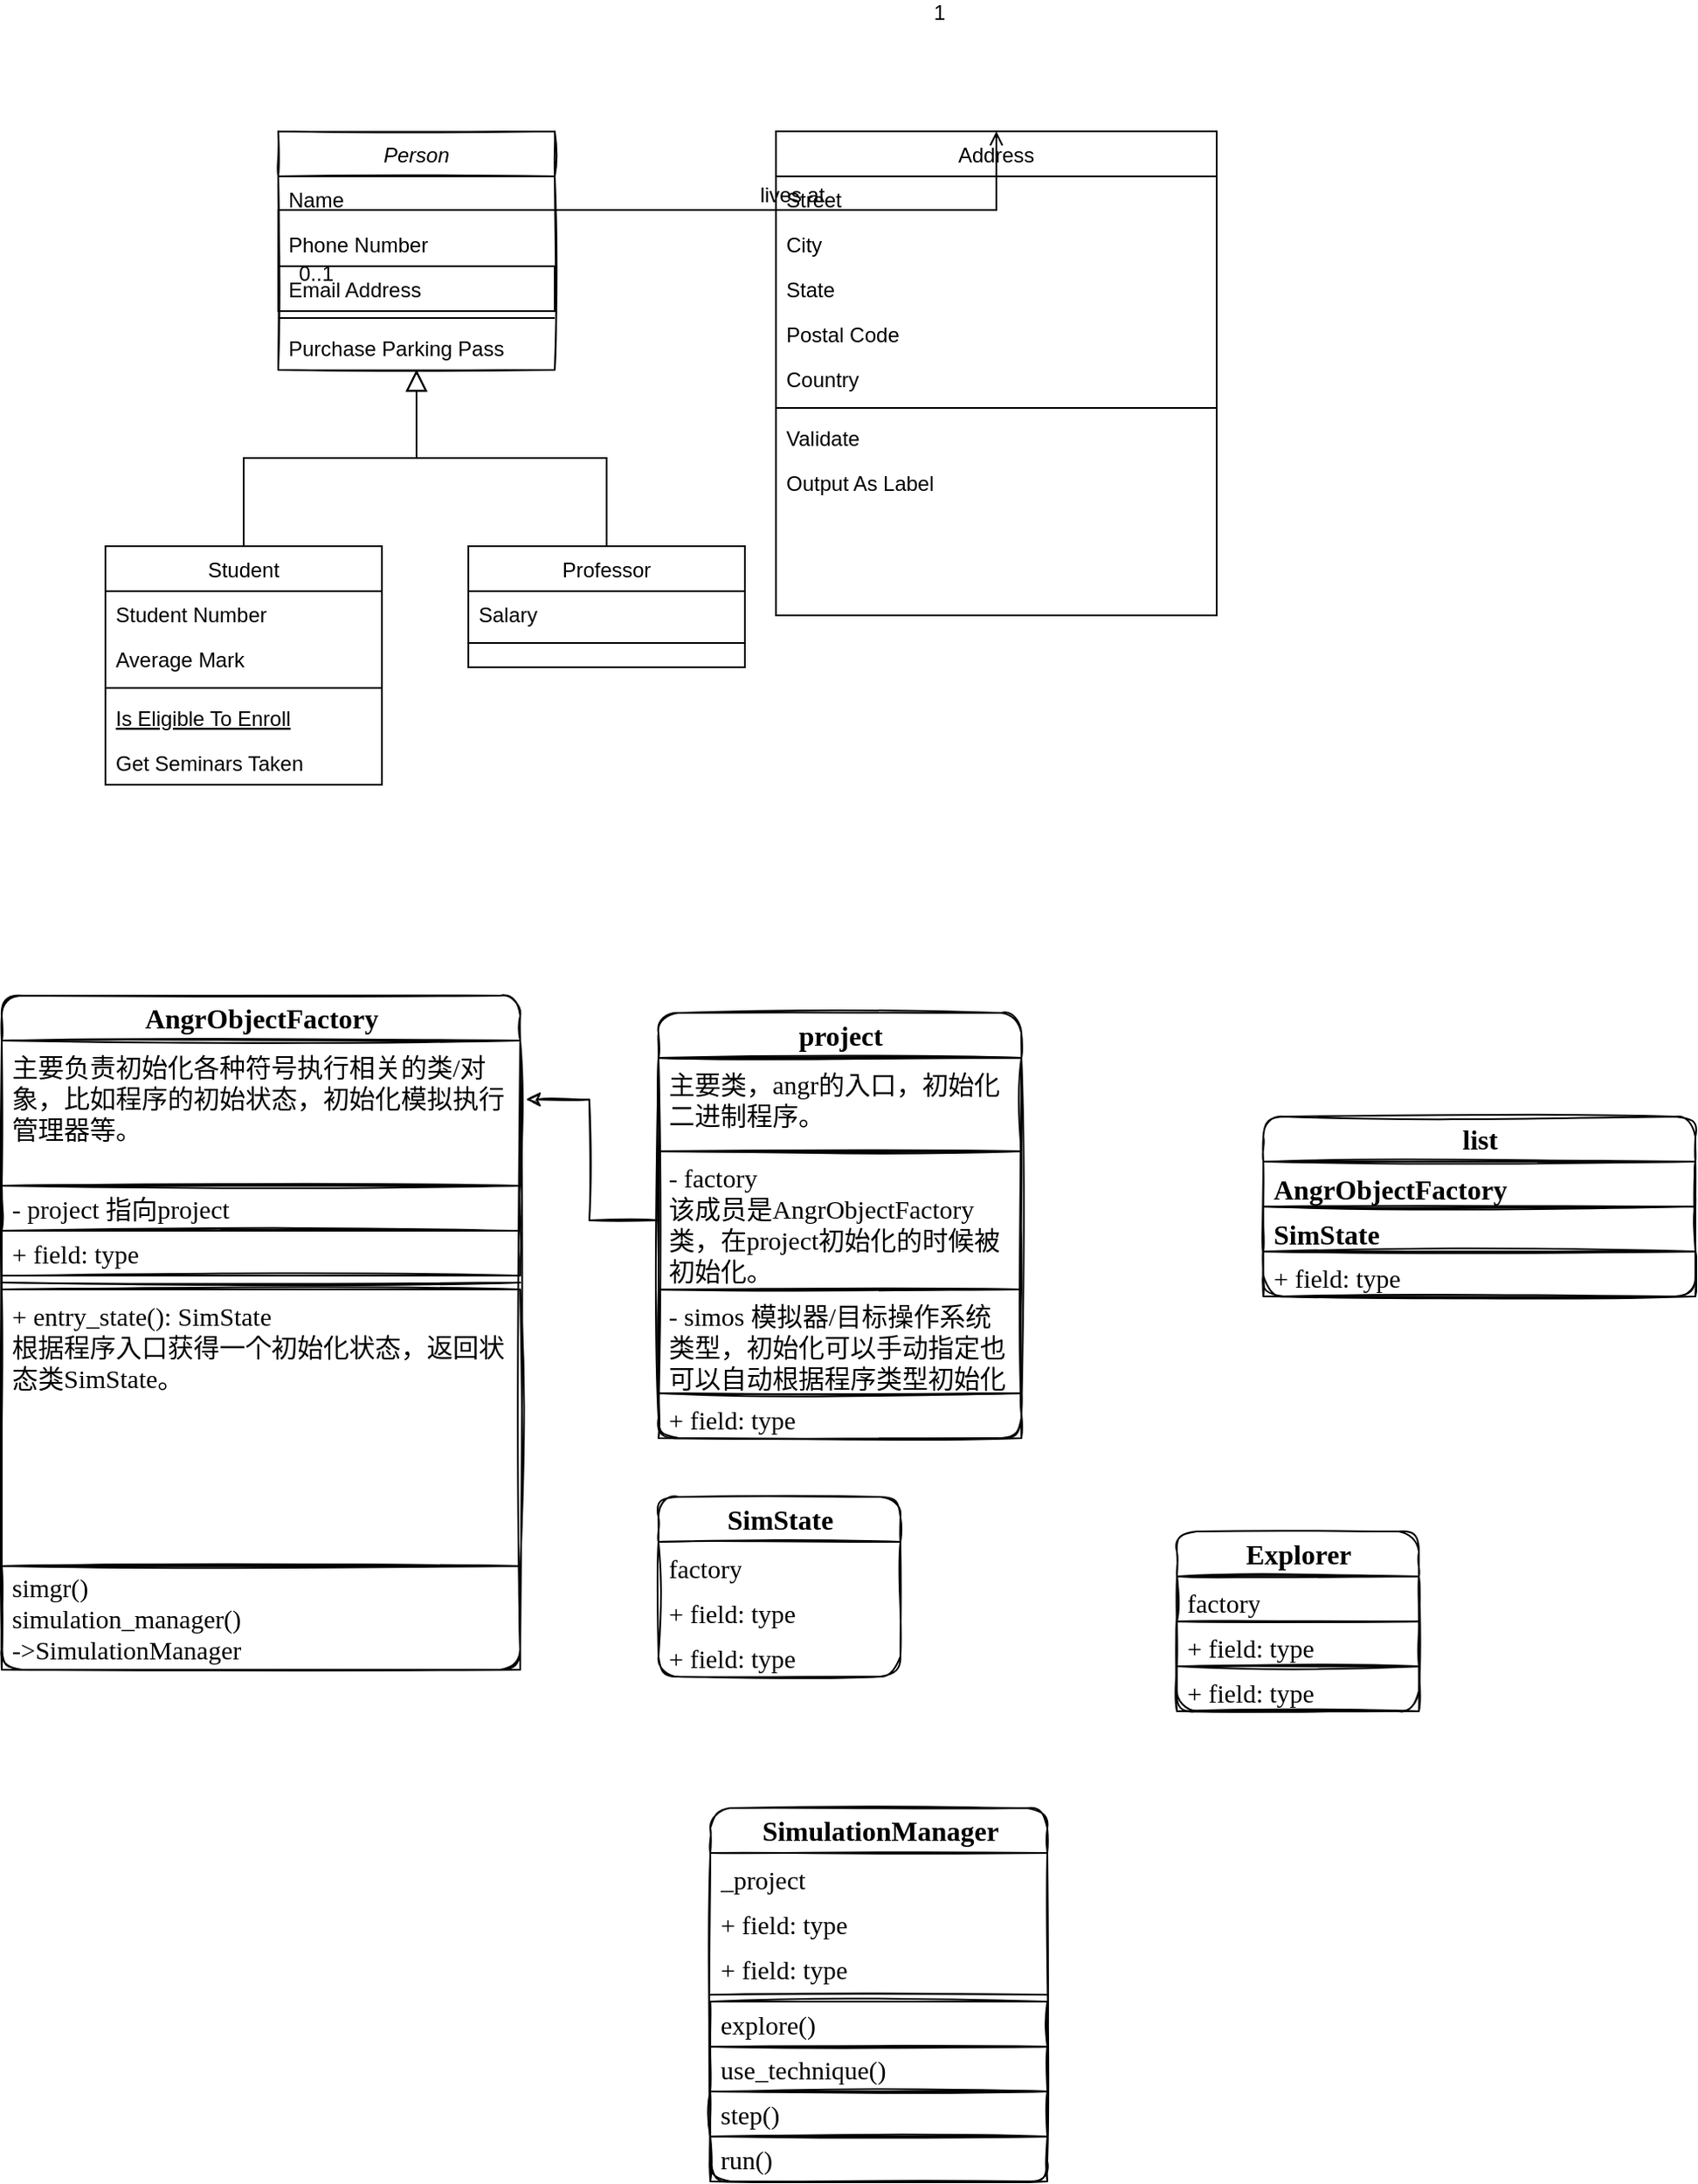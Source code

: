 <mxfile version="20.2.5" type="github">
  <diagram id="C5RBs43oDa-KdzZeNtuy" name="Page-1">
    <mxGraphModel dx="1422" dy="826" grid="1" gridSize="10" guides="1" tooltips="1" connect="1" arrows="1" fold="1" page="1" pageScale="1" pageWidth="827" pageHeight="1169" math="0" shadow="0">
      <root>
        <mxCell id="WIyWlLk6GJQsqaUBKTNV-0" />
        <mxCell id="WIyWlLk6GJQsqaUBKTNV-1" parent="WIyWlLk6GJQsqaUBKTNV-0" />
        <mxCell id="zkfFHV4jXpPFQw0GAbJ--0" value="Person" style="swimlane;fontStyle=2;align=center;verticalAlign=top;childLayout=stackLayout;horizontal=1;startSize=26;horizontalStack=0;resizeParent=1;resizeLast=0;collapsible=1;marginBottom=0;rounded=0;shadow=0;strokeWidth=1;glass=0;sketch=1;" parent="WIyWlLk6GJQsqaUBKTNV-1" vertex="1">
          <mxGeometry x="220" y="120" width="160" height="138" as="geometry">
            <mxRectangle x="230" y="140" width="160" height="26" as="alternateBounds" />
          </mxGeometry>
        </mxCell>
        <mxCell id="zkfFHV4jXpPFQw0GAbJ--1" value="Name" style="text;align=left;verticalAlign=top;spacingLeft=4;spacingRight=4;overflow=hidden;rotatable=0;points=[[0,0.5],[1,0.5]];portConstraint=eastwest;" parent="zkfFHV4jXpPFQw0GAbJ--0" vertex="1">
          <mxGeometry y="26" width="160" height="26" as="geometry" />
        </mxCell>
        <mxCell id="zkfFHV4jXpPFQw0GAbJ--2" value="Phone Number" style="text;align=left;verticalAlign=top;spacingLeft=4;spacingRight=4;overflow=hidden;rotatable=0;points=[[0,0.5],[1,0.5]];portConstraint=eastwest;rounded=0;shadow=0;html=0;" parent="zkfFHV4jXpPFQw0GAbJ--0" vertex="1">
          <mxGeometry y="52" width="160" height="26" as="geometry" />
        </mxCell>
        <mxCell id="zkfFHV4jXpPFQw0GAbJ--3" value="Email Address" style="text;align=left;verticalAlign=top;spacingLeft=4;spacingRight=4;overflow=hidden;rotatable=0;points=[[0,0.5],[1,0.5]];portConstraint=eastwest;rounded=0;shadow=0;html=0;strokeColor=default;" parent="zkfFHV4jXpPFQw0GAbJ--0" vertex="1">
          <mxGeometry y="78" width="160" height="26" as="geometry" />
        </mxCell>
        <mxCell id="zkfFHV4jXpPFQw0GAbJ--4" value="" style="line;html=1;strokeWidth=1;align=left;verticalAlign=middle;spacingTop=-1;spacingLeft=3;spacingRight=3;rotatable=0;labelPosition=right;points=[];portConstraint=eastwest;" parent="zkfFHV4jXpPFQw0GAbJ--0" vertex="1">
          <mxGeometry y="104" width="160" height="8" as="geometry" />
        </mxCell>
        <mxCell id="zkfFHV4jXpPFQw0GAbJ--5" value="Purchase Parking Pass" style="text;align=left;verticalAlign=top;spacingLeft=4;spacingRight=4;overflow=hidden;rotatable=0;points=[[0,0.5],[1,0.5]];portConstraint=eastwest;" parent="zkfFHV4jXpPFQw0GAbJ--0" vertex="1">
          <mxGeometry y="112" width="160" height="26" as="geometry" />
        </mxCell>
        <mxCell id="zkfFHV4jXpPFQw0GAbJ--6" value="Student" style="swimlane;fontStyle=0;align=center;verticalAlign=top;childLayout=stackLayout;horizontal=1;startSize=26;horizontalStack=0;resizeParent=1;resizeLast=0;collapsible=1;marginBottom=0;rounded=0;shadow=0;strokeWidth=1;" parent="WIyWlLk6GJQsqaUBKTNV-1" vertex="1">
          <mxGeometry x="120" y="360" width="160" height="138" as="geometry">
            <mxRectangle x="130" y="380" width="160" height="26" as="alternateBounds" />
          </mxGeometry>
        </mxCell>
        <mxCell id="zkfFHV4jXpPFQw0GAbJ--7" value="Student Number" style="text;align=left;verticalAlign=top;spacingLeft=4;spacingRight=4;overflow=hidden;rotatable=0;points=[[0,0.5],[1,0.5]];portConstraint=eastwest;" parent="zkfFHV4jXpPFQw0GAbJ--6" vertex="1">
          <mxGeometry y="26" width="160" height="26" as="geometry" />
        </mxCell>
        <mxCell id="zkfFHV4jXpPFQw0GAbJ--8" value="Average Mark" style="text;align=left;verticalAlign=top;spacingLeft=4;spacingRight=4;overflow=hidden;rotatable=0;points=[[0,0.5],[1,0.5]];portConstraint=eastwest;rounded=0;shadow=0;html=0;" parent="zkfFHV4jXpPFQw0GAbJ--6" vertex="1">
          <mxGeometry y="52" width="160" height="26" as="geometry" />
        </mxCell>
        <mxCell id="zkfFHV4jXpPFQw0GAbJ--9" value="" style="line;html=1;strokeWidth=1;align=left;verticalAlign=middle;spacingTop=-1;spacingLeft=3;spacingRight=3;rotatable=0;labelPosition=right;points=[];portConstraint=eastwest;" parent="zkfFHV4jXpPFQw0GAbJ--6" vertex="1">
          <mxGeometry y="78" width="160" height="8" as="geometry" />
        </mxCell>
        <mxCell id="zkfFHV4jXpPFQw0GAbJ--10" value="Is Eligible To Enroll" style="text;align=left;verticalAlign=top;spacingLeft=4;spacingRight=4;overflow=hidden;rotatable=0;points=[[0,0.5],[1,0.5]];portConstraint=eastwest;fontStyle=4" parent="zkfFHV4jXpPFQw0GAbJ--6" vertex="1">
          <mxGeometry y="86" width="160" height="26" as="geometry" />
        </mxCell>
        <mxCell id="zkfFHV4jXpPFQw0GAbJ--11" value="Get Seminars Taken" style="text;align=left;verticalAlign=top;spacingLeft=4;spacingRight=4;overflow=hidden;rotatable=0;points=[[0,0.5],[1,0.5]];portConstraint=eastwest;" parent="zkfFHV4jXpPFQw0GAbJ--6" vertex="1">
          <mxGeometry y="112" width="160" height="26" as="geometry" />
        </mxCell>
        <mxCell id="zkfFHV4jXpPFQw0GAbJ--12" value="" style="endArrow=block;endSize=10;endFill=0;shadow=0;strokeWidth=1;rounded=0;edgeStyle=elbowEdgeStyle;elbow=vertical;" parent="WIyWlLk6GJQsqaUBKTNV-1" source="zkfFHV4jXpPFQw0GAbJ--6" target="zkfFHV4jXpPFQw0GAbJ--0" edge="1">
          <mxGeometry width="160" relative="1" as="geometry">
            <mxPoint x="200" y="203" as="sourcePoint" />
            <mxPoint x="200" y="203" as="targetPoint" />
          </mxGeometry>
        </mxCell>
        <mxCell id="zkfFHV4jXpPFQw0GAbJ--13" value="Professor" style="swimlane;fontStyle=0;align=center;verticalAlign=top;childLayout=stackLayout;horizontal=1;startSize=26;horizontalStack=0;resizeParent=1;resizeLast=0;collapsible=1;marginBottom=0;rounded=0;shadow=0;strokeWidth=1;" parent="WIyWlLk6GJQsqaUBKTNV-1" vertex="1">
          <mxGeometry x="330" y="360" width="160" height="70" as="geometry">
            <mxRectangle x="340" y="380" width="170" height="26" as="alternateBounds" />
          </mxGeometry>
        </mxCell>
        <mxCell id="zkfFHV4jXpPFQw0GAbJ--14" value="Salary" style="text;align=left;verticalAlign=top;spacingLeft=4;spacingRight=4;overflow=hidden;rotatable=0;points=[[0,0.5],[1,0.5]];portConstraint=eastwest;" parent="zkfFHV4jXpPFQw0GAbJ--13" vertex="1">
          <mxGeometry y="26" width="160" height="26" as="geometry" />
        </mxCell>
        <mxCell id="zkfFHV4jXpPFQw0GAbJ--15" value="" style="line;html=1;strokeWidth=1;align=left;verticalAlign=middle;spacingTop=-1;spacingLeft=3;spacingRight=3;rotatable=0;labelPosition=right;points=[];portConstraint=eastwest;" parent="zkfFHV4jXpPFQw0GAbJ--13" vertex="1">
          <mxGeometry y="52" width="160" height="8" as="geometry" />
        </mxCell>
        <mxCell id="zkfFHV4jXpPFQw0GAbJ--16" value="" style="endArrow=block;endSize=10;endFill=0;shadow=0;strokeWidth=1;rounded=0;edgeStyle=elbowEdgeStyle;elbow=vertical;" parent="WIyWlLk6GJQsqaUBKTNV-1" source="zkfFHV4jXpPFQw0GAbJ--13" target="zkfFHV4jXpPFQw0GAbJ--0" edge="1">
          <mxGeometry width="160" relative="1" as="geometry">
            <mxPoint x="210" y="373" as="sourcePoint" />
            <mxPoint x="310" y="271" as="targetPoint" />
          </mxGeometry>
        </mxCell>
        <mxCell id="zkfFHV4jXpPFQw0GAbJ--17" value="Address" style="swimlane;fontStyle=0;align=center;verticalAlign=top;childLayout=stackLayout;horizontal=1;startSize=26;horizontalStack=0;resizeParent=1;resizeLast=0;collapsible=1;marginBottom=0;rounded=0;shadow=0;strokeWidth=1;" parent="WIyWlLk6GJQsqaUBKTNV-1" vertex="1">
          <mxGeometry x="508" y="120" width="255" height="280" as="geometry">
            <mxRectangle x="550" y="140" width="160" height="26" as="alternateBounds" />
          </mxGeometry>
        </mxCell>
        <mxCell id="zkfFHV4jXpPFQw0GAbJ--18" value="Street" style="text;align=left;verticalAlign=top;spacingLeft=4;spacingRight=4;overflow=hidden;rotatable=0;points=[[0,0.5],[1,0.5]];portConstraint=eastwest;" parent="zkfFHV4jXpPFQw0GAbJ--17" vertex="1">
          <mxGeometry y="26" width="255" height="26" as="geometry" />
        </mxCell>
        <mxCell id="zkfFHV4jXpPFQw0GAbJ--19" value="City" style="text;align=left;verticalAlign=top;spacingLeft=4;spacingRight=4;overflow=hidden;rotatable=0;points=[[0,0.5],[1,0.5]];portConstraint=eastwest;rounded=0;shadow=0;html=0;" parent="zkfFHV4jXpPFQw0GAbJ--17" vertex="1">
          <mxGeometry y="52" width="255" height="26" as="geometry" />
        </mxCell>
        <mxCell id="zkfFHV4jXpPFQw0GAbJ--20" value="State" style="text;align=left;verticalAlign=top;spacingLeft=4;spacingRight=4;overflow=hidden;rotatable=0;points=[[0,0.5],[1,0.5]];portConstraint=eastwest;rounded=0;shadow=0;html=0;" parent="zkfFHV4jXpPFQw0GAbJ--17" vertex="1">
          <mxGeometry y="78" width="255" height="26" as="geometry" />
        </mxCell>
        <mxCell id="zkfFHV4jXpPFQw0GAbJ--21" value="Postal Code" style="text;align=left;verticalAlign=top;spacingLeft=4;spacingRight=4;overflow=hidden;rotatable=0;points=[[0,0.5],[1,0.5]];portConstraint=eastwest;rounded=0;shadow=0;html=0;" parent="zkfFHV4jXpPFQw0GAbJ--17" vertex="1">
          <mxGeometry y="104" width="255" height="26" as="geometry" />
        </mxCell>
        <mxCell id="zkfFHV4jXpPFQw0GAbJ--22" value="Country" style="text;align=left;verticalAlign=top;spacingLeft=4;spacingRight=4;overflow=hidden;rotatable=0;points=[[0,0.5],[1,0.5]];portConstraint=eastwest;rounded=0;shadow=0;html=0;" parent="zkfFHV4jXpPFQw0GAbJ--17" vertex="1">
          <mxGeometry y="130" width="255" height="26" as="geometry" />
        </mxCell>
        <mxCell id="zkfFHV4jXpPFQw0GAbJ--23" value="" style="line;html=1;strokeWidth=1;align=left;verticalAlign=middle;spacingTop=-1;spacingLeft=3;spacingRight=3;rotatable=0;labelPosition=right;points=[];portConstraint=eastwest;" parent="zkfFHV4jXpPFQw0GAbJ--17" vertex="1">
          <mxGeometry y="156" width="255" height="8" as="geometry" />
        </mxCell>
        <mxCell id="zkfFHV4jXpPFQw0GAbJ--24" value="Validate" style="text;align=left;verticalAlign=top;spacingLeft=4;spacingRight=4;overflow=hidden;rotatable=0;points=[[0,0.5],[1,0.5]];portConstraint=eastwest;" parent="zkfFHV4jXpPFQw0GAbJ--17" vertex="1">
          <mxGeometry y="164" width="255" height="26" as="geometry" />
        </mxCell>
        <mxCell id="zkfFHV4jXpPFQw0GAbJ--25" value="Output As Label" style="text;align=left;verticalAlign=top;spacingLeft=4;spacingRight=4;overflow=hidden;rotatable=0;points=[[0,0.5],[1,0.5]];portConstraint=eastwest;" parent="zkfFHV4jXpPFQw0GAbJ--17" vertex="1">
          <mxGeometry y="190" width="255" height="60" as="geometry" />
        </mxCell>
        <mxCell id="zkfFHV4jXpPFQw0GAbJ--26" value="" style="endArrow=open;shadow=0;strokeWidth=1;rounded=0;endFill=1;edgeStyle=elbowEdgeStyle;elbow=vertical;entryX=0.5;entryY=0;entryDx=0;entryDy=0;exitX=0;exitY=0.5;exitDx=0;exitDy=0;" parent="WIyWlLk6GJQsqaUBKTNV-1" source="zkfFHV4jXpPFQw0GAbJ--3" target="zkfFHV4jXpPFQw0GAbJ--17" edge="1">
          <mxGeometry relative="1" as="geometry">
            <mxPoint x="384" y="180" as="sourcePoint" />
            <mxPoint x="540" y="192" as="targetPoint" />
          </mxGeometry>
        </mxCell>
        <mxCell id="zkfFHV4jXpPFQw0GAbJ--27" value="0..1" style="resizable=0;align=left;verticalAlign=bottom;labelBackgroundColor=none;fontSize=12;" parent="zkfFHV4jXpPFQw0GAbJ--26" connectable="0" vertex="1">
          <mxGeometry x="-1" relative="1" as="geometry">
            <mxPoint x="10" as="offset" />
          </mxGeometry>
        </mxCell>
        <mxCell id="zkfFHV4jXpPFQw0GAbJ--28" value="1" style="resizable=0;align=right;verticalAlign=bottom;labelBackgroundColor=none;fontSize=12;" parent="zkfFHV4jXpPFQw0GAbJ--26" connectable="0" vertex="1">
          <mxGeometry x="1" relative="1" as="geometry">
            <mxPoint x="-28" y="-60" as="offset" />
          </mxGeometry>
        </mxCell>
        <mxCell id="zkfFHV4jXpPFQw0GAbJ--29" value="lives at" style="text;html=1;resizable=0;points=[];;align=center;verticalAlign=middle;labelBackgroundColor=none;rounded=0;shadow=0;strokeWidth=1;fontSize=12;" parent="zkfFHV4jXpPFQw0GAbJ--26" vertex="1" connectable="0">
          <mxGeometry x="0.5" y="49" relative="1" as="geometry">
            <mxPoint x="-38" y="40" as="offset" />
          </mxGeometry>
        </mxCell>
        <mxCell id="3sq2q5aOKvz9u4SkfBbp-9" value="project" style="swimlane;fontStyle=1;childLayout=stackLayout;horizontal=1;startSize=26;fillColor=none;horizontalStack=0;resizeParent=1;resizeParentMax=0;resizeLast=0;collapsible=1;marginBottom=0;shadow=0;glass=0;sketch=1;fontFamily=Comic Sans MS;fontSize=16;fontColor=default;strokeColor=default;html=1;swimlaneLine=1;rounded=1;labelBackgroundColor=none;labelBorderColor=none;" parent="WIyWlLk6GJQsqaUBKTNV-1" vertex="1">
          <mxGeometry x="440" y="630" width="210" height="246" as="geometry" />
        </mxCell>
        <mxCell id="G1SJ9XWwTOi_GsLU9m5k-24" value="主要类，angr的入口，初始化二进制程序。" style="text;strokeColor=default;fillColor=none;align=left;verticalAlign=top;spacingLeft=4;spacingRight=4;overflow=hidden;rotatable=0;points=[[0,0.5],[1,0.5]];portConstraint=eastwest;shadow=0;glass=0;sketch=1;fontFamily=Comic Sans MS;fontSize=15;fontColor=default;html=1;whiteSpace=wrap;" vertex="1" parent="3sq2q5aOKvz9u4SkfBbp-9">
          <mxGeometry y="26" width="210" height="54" as="geometry" />
        </mxCell>
        <mxCell id="3sq2q5aOKvz9u4SkfBbp-10" value="- factory&lt;br&gt;该成员是AngrObjectFactory类，在project初始化的时候被初始化。" style="text;strokeColor=default;fillColor=none;align=left;verticalAlign=top;spacingLeft=4;spacingRight=4;overflow=hidden;rotatable=0;points=[[0,0.5],[1,0.5]];portConstraint=eastwest;shadow=0;glass=0;sketch=1;fontFamily=Comic Sans MS;fontSize=15;fontColor=default;html=1;whiteSpace=wrap;" parent="3sq2q5aOKvz9u4SkfBbp-9" vertex="1">
          <mxGeometry y="80" width="210" height="80" as="geometry" />
        </mxCell>
        <mxCell id="3sq2q5aOKvz9u4SkfBbp-11" value="- simos 模拟器/目标操作系统类型，初始化可以手动指定也可以自动根据程序类型初始化" style="text;strokeColor=default;fillColor=none;align=left;verticalAlign=top;spacingLeft=4;spacingRight=4;overflow=hidden;rotatable=0;points=[[0,0.5],[1,0.5]];portConstraint=eastwest;shadow=0;glass=0;sketch=1;fontFamily=Comic Sans MS;fontSize=15;fontColor=default;html=1;whiteSpace=wrap;" parent="3sq2q5aOKvz9u4SkfBbp-9" vertex="1">
          <mxGeometry y="160" width="210" height="60" as="geometry" />
        </mxCell>
        <mxCell id="3sq2q5aOKvz9u4SkfBbp-12" value="+ field: type" style="text;strokeColor=default;fillColor=none;align=left;verticalAlign=top;spacingLeft=4;spacingRight=4;overflow=hidden;rotatable=0;points=[[0,0.5],[1,0.5]];portConstraint=eastwest;shadow=0;glass=0;sketch=1;fontFamily=Comic Sans MS;fontSize=15;fontColor=default;html=1;" parent="3sq2q5aOKvz9u4SkfBbp-9" vertex="1">
          <mxGeometry y="220" width="210" height="26" as="geometry" />
        </mxCell>
        <mxCell id="w3D9RBcbC0xk_d73lik7-0" value="AngrObjectFactory" style="swimlane;fontStyle=1;childLayout=stackLayout;horizontal=1;startSize=26;fillColor=none;horizontalStack=0;resizeParent=1;resizeParentMax=0;resizeLast=0;collapsible=1;marginBottom=0;shadow=0;glass=0;sketch=1;fontFamily=Comic Sans MS;fontSize=16;fontColor=default;strokeColor=default;html=1;swimlaneLine=1;rounded=1;labelBackgroundColor=none;labelBorderColor=none;" parent="WIyWlLk6GJQsqaUBKTNV-1" vertex="1">
          <mxGeometry x="60" y="620" width="300" height="390" as="geometry" />
        </mxCell>
        <mxCell id="G1SJ9XWwTOi_GsLU9m5k-25" value="主要负责初始化各种符号执行相关的类/对象，比如程序的初始状态，初始化模拟执行管理器等。" style="text;strokeColor=default;fillColor=none;align=left;verticalAlign=top;spacingLeft=4;spacingRight=4;overflow=hidden;rotatable=0;points=[[0,0.5],[1,0.5]];portConstraint=eastwest;shadow=0;glass=0;sketch=1;fontFamily=Comic Sans MS;fontSize=15;fontColor=default;html=1;whiteSpace=wrap;" vertex="1" parent="w3D9RBcbC0xk_d73lik7-0">
          <mxGeometry y="26" width="300" height="84" as="geometry" />
        </mxCell>
        <mxCell id="w3D9RBcbC0xk_d73lik7-1" value="- project 指向project" style="text;strokeColor=default;fillColor=none;align=left;verticalAlign=middle;spacingLeft=4;spacingRight=4;overflow=hidden;rotatable=0;points=[[0,0.5],[1,0.5]];portConstraint=eastwest;shadow=0;glass=0;sketch=1;fontFamily=Comic Sans MS;fontSize=15;fontColor=default;html=1;" parent="w3D9RBcbC0xk_d73lik7-0" vertex="1">
          <mxGeometry y="110" width="300" height="26" as="geometry" />
        </mxCell>
        <mxCell id="w3D9RBcbC0xk_d73lik7-2" value="+ field: type" style="text;strokeColor=default;fillColor=none;align=left;verticalAlign=middle;spacingLeft=4;spacingRight=4;overflow=hidden;rotatable=0;points=[[0,0.5],[1,0.5]];portConstraint=eastwest;shadow=0;glass=0;sketch=1;fontFamily=Comic Sans MS;fontSize=15;fontColor=default;html=1;" parent="w3D9RBcbC0xk_d73lik7-0" vertex="1">
          <mxGeometry y="136" width="300" height="26" as="geometry" />
        </mxCell>
        <mxCell id="w3D9RBcbC0xk_d73lik7-7" value="" style="line;strokeWidth=1;fillColor=none;align=left;verticalAlign=middle;spacingTop=-1;spacingLeft=3;spacingRight=3;rotatable=0;labelPosition=right;points=[];portConstraint=eastwest;rounded=1;shadow=0;glass=0;labelBackgroundColor=none;labelBorderColor=none;sketch=1;fontFamily=Comic Sans MS;fontSize=15;fontColor=default;startSize=26;html=1;strokeColor=default;" parent="w3D9RBcbC0xk_d73lik7-0" vertex="1">
          <mxGeometry y="162" width="300" height="8" as="geometry" />
        </mxCell>
        <mxCell id="w3D9RBcbC0xk_d73lik7-3" value="&lt;div style=&quot;&quot;&gt;&lt;span style=&quot;background-color: initial;&quot;&gt;+ entry_state(): SimState&lt;/span&gt;&lt;/div&gt;&lt;div style=&quot;&quot;&gt;根据程序入口获得一个初始化状态，返回状态类SimState。&lt;/div&gt;&lt;div style=&quot;&quot;&gt;&lt;br&gt;&lt;/div&gt;" style="text;strokeColor=default;fillColor=none;align=left;verticalAlign=top;spacingLeft=4;spacingRight=4;overflow=hidden;rotatable=0;points=[[0,0.5],[1,0.5]];portConstraint=eastwest;shadow=0;glass=0;sketch=1;fontFamily=Comic Sans MS;fontSize=15;fontColor=default;html=1;whiteSpace=wrap;" parent="w3D9RBcbC0xk_d73lik7-0" vertex="1">
          <mxGeometry y="170" width="300" height="160" as="geometry" />
        </mxCell>
        <mxCell id="w3D9RBcbC0xk_d73lik7-25" value="simgr()&lt;br&gt;simulation_manager()&lt;br&gt;-&amp;gt;SimulationManager" style="text;strokeColor=default;fillColor=none;align=left;verticalAlign=middle;spacingLeft=4;spacingRight=4;overflow=hidden;rotatable=0;points=[[0,0.5],[1,0.5]];portConstraint=eastwest;shadow=0;glass=0;sketch=1;fontFamily=Comic Sans MS;fontSize=15;fontColor=default;html=1;" parent="w3D9RBcbC0xk_d73lik7-0" vertex="1">
          <mxGeometry y="330" width="300" height="60" as="geometry" />
        </mxCell>
        <mxCell id="w3D9RBcbC0xk_d73lik7-4" style="edgeStyle=orthogonalEdgeStyle;rounded=0;orthogonalLoop=1;jettySize=auto;html=1;entryX=1.011;entryY=0.154;entryDx=0;entryDy=0;entryPerimeter=0;fontFamily=Comic Sans MS;fontSize=16;fontColor=default;startSize=26;sketch=1;" parent="WIyWlLk6GJQsqaUBKTNV-1" source="3sq2q5aOKvz9u4SkfBbp-10" target="w3D9RBcbC0xk_d73lik7-0" edge="1">
          <mxGeometry relative="1" as="geometry" />
        </mxCell>
        <mxCell id="w3D9RBcbC0xk_d73lik7-21" value="SimState" style="swimlane;fontStyle=1;childLayout=stackLayout;horizontal=1;startSize=26;fillColor=none;horizontalStack=0;resizeParent=1;resizeParentMax=0;resizeLast=0;collapsible=1;marginBottom=0;shadow=0;glass=0;sketch=1;fontFamily=Comic Sans MS;fontSize=16;fontColor=default;strokeColor=default;html=1;swimlaneLine=1;rounded=1;labelBackgroundColor=none;labelBorderColor=none;" parent="WIyWlLk6GJQsqaUBKTNV-1" vertex="1">
          <mxGeometry x="440" y="910" width="140" height="104" as="geometry" />
        </mxCell>
        <mxCell id="w3D9RBcbC0xk_d73lik7-22" value="factory&lt;br style=&quot;font-size: 15px;&quot;&gt;" style="text;strokeColor=none;fillColor=none;align=left;verticalAlign=top;spacingLeft=4;spacingRight=4;overflow=hidden;rotatable=0;points=[[0,0.5],[1,0.5]];portConstraint=eastwest;shadow=0;glass=0;sketch=1;fontFamily=Comic Sans MS;fontSize=15;fontColor=default;html=1;" parent="w3D9RBcbC0xk_d73lik7-21" vertex="1">
          <mxGeometry y="26" width="140" height="26" as="geometry" />
        </mxCell>
        <mxCell id="w3D9RBcbC0xk_d73lik7-23" value="+ field: type" style="text;strokeColor=none;fillColor=none;align=left;verticalAlign=top;spacingLeft=4;spacingRight=4;overflow=hidden;rotatable=0;points=[[0,0.5],[1,0.5]];portConstraint=eastwest;shadow=0;glass=0;sketch=1;fontFamily=Comic Sans MS;fontSize=15;fontColor=default;html=1;" parent="w3D9RBcbC0xk_d73lik7-21" vertex="1">
          <mxGeometry y="52" width="140" height="26" as="geometry" />
        </mxCell>
        <mxCell id="w3D9RBcbC0xk_d73lik7-24" value="+ field: type" style="text;strokeColor=none;fillColor=none;align=left;verticalAlign=top;spacingLeft=4;spacingRight=4;overflow=hidden;rotatable=0;points=[[0,0.5],[1,0.5]];portConstraint=eastwest;shadow=0;glass=0;sketch=1;fontFamily=Comic Sans MS;fontSize=15;fontColor=default;html=1;" parent="w3D9RBcbC0xk_d73lik7-21" vertex="1">
          <mxGeometry y="78" width="140" height="26" as="geometry" />
        </mxCell>
        <mxCell id="G1SJ9XWwTOi_GsLU9m5k-4" value="list" style="swimlane;fontStyle=1;childLayout=stackLayout;horizontal=1;startSize=26;fillColor=none;horizontalStack=0;resizeParent=1;resizeParentMax=0;resizeLast=0;collapsible=1;marginBottom=0;shadow=0;glass=0;sketch=1;fontFamily=Comic Sans MS;fontSize=16;fontColor=default;strokeColor=default;html=1;swimlaneLine=1;rounded=1;labelBackgroundColor=none;labelBorderColor=none;" vertex="1" parent="WIyWlLk6GJQsqaUBKTNV-1">
          <mxGeometry x="790" y="690" width="250" height="104" as="geometry" />
        </mxCell>
        <mxCell id="G1SJ9XWwTOi_GsLU9m5k-5" value="&lt;span style=&quot;font-size: 16px; font-weight: 700; text-align: center;&quot;&gt;AngrObjectFactory&lt;/span&gt;" style="text;strokeColor=default;fillColor=none;align=left;verticalAlign=top;spacingLeft=4;spacingRight=4;overflow=hidden;rotatable=0;points=[[0,0.5],[1,0.5]];portConstraint=eastwest;shadow=0;glass=0;sketch=1;fontFamily=Comic Sans MS;fontSize=15;fontColor=default;html=1;" vertex="1" parent="G1SJ9XWwTOi_GsLU9m5k-4">
          <mxGeometry y="26" width="250" height="26" as="geometry" />
        </mxCell>
        <mxCell id="G1SJ9XWwTOi_GsLU9m5k-6" value="&lt;span style=&quot;font-size: 16px; font-weight: 700; text-align: center;&quot;&gt;SimState&lt;/span&gt;" style="text;strokeColor=default;fillColor=none;align=left;verticalAlign=top;spacingLeft=4;spacingRight=4;overflow=hidden;rotatable=0;points=[[0,0.5],[1,0.5]];portConstraint=eastwest;shadow=0;glass=0;sketch=1;fontFamily=Comic Sans MS;fontSize=15;fontColor=default;html=1;" vertex="1" parent="G1SJ9XWwTOi_GsLU9m5k-4">
          <mxGeometry y="52" width="250" height="26" as="geometry" />
        </mxCell>
        <mxCell id="G1SJ9XWwTOi_GsLU9m5k-7" value="+ field: type" style="text;strokeColor=default;fillColor=none;align=left;verticalAlign=top;spacingLeft=4;spacingRight=4;overflow=hidden;rotatable=0;points=[[0,0.5],[1,0.5]];portConstraint=eastwest;shadow=0;glass=0;sketch=1;fontFamily=Comic Sans MS;fontSize=15;fontColor=default;html=1;" vertex="1" parent="G1SJ9XWwTOi_GsLU9m5k-4">
          <mxGeometry y="78" width="250" height="26" as="geometry" />
        </mxCell>
        <mxCell id="G1SJ9XWwTOi_GsLU9m5k-8" value="SimulationManager" style="swimlane;fontStyle=1;childLayout=stackLayout;horizontal=1;startSize=26;fillColor=none;horizontalStack=0;resizeParent=1;resizeParentMax=0;resizeLast=0;collapsible=1;marginBottom=0;shadow=0;glass=0;sketch=1;fontFamily=Comic Sans MS;fontSize=16;fontColor=default;strokeColor=default;html=1;swimlaneLine=1;rounded=1;labelBackgroundColor=none;labelBorderColor=none;" vertex="1" parent="WIyWlLk6GJQsqaUBKTNV-1">
          <mxGeometry x="470" y="1090" width="195" height="216" as="geometry" />
        </mxCell>
        <mxCell id="G1SJ9XWwTOi_GsLU9m5k-9" value="_project" style="text;strokeColor=none;fillColor=none;align=left;verticalAlign=top;spacingLeft=4;spacingRight=4;overflow=hidden;rotatable=0;points=[[0,0.5],[1,0.5]];portConstraint=eastwest;shadow=0;glass=0;sketch=1;fontFamily=Comic Sans MS;fontSize=15;fontColor=default;html=1;" vertex="1" parent="G1SJ9XWwTOi_GsLU9m5k-8">
          <mxGeometry y="26" width="195" height="26" as="geometry" />
        </mxCell>
        <mxCell id="G1SJ9XWwTOi_GsLU9m5k-10" value="+ field: type" style="text;strokeColor=none;fillColor=none;align=left;verticalAlign=top;spacingLeft=4;spacingRight=4;overflow=hidden;rotatable=0;points=[[0,0.5],[1,0.5]];portConstraint=eastwest;shadow=0;glass=0;sketch=1;fontFamily=Comic Sans MS;fontSize=15;fontColor=default;html=1;" vertex="1" parent="G1SJ9XWwTOi_GsLU9m5k-8">
          <mxGeometry y="52" width="195" height="26" as="geometry" />
        </mxCell>
        <mxCell id="G1SJ9XWwTOi_GsLU9m5k-11" value="+ field: type" style="text;strokeColor=none;fillColor=none;align=left;verticalAlign=top;spacingLeft=4;spacingRight=4;overflow=hidden;rotatable=0;points=[[0,0.5],[1,0.5]];portConstraint=eastwest;shadow=0;glass=0;sketch=1;fontFamily=Comic Sans MS;fontSize=15;fontColor=default;html=1;" vertex="1" parent="G1SJ9XWwTOi_GsLU9m5k-8">
          <mxGeometry y="78" width="195" height="26" as="geometry" />
        </mxCell>
        <mxCell id="G1SJ9XWwTOi_GsLU9m5k-12" value="" style="line;strokeWidth=1;fillColor=none;align=left;verticalAlign=middle;spacingTop=-1;spacingLeft=3;spacingRight=3;rotatable=0;labelPosition=right;points=[];portConstraint=eastwest;rounded=1;shadow=0;glass=0;labelBackgroundColor=none;labelBorderColor=none;sketch=1;fontFamily=Comic Sans MS;fontSize=15;fontColor=default;startSize=26;html=1;strokeColor=default;" vertex="1" parent="G1SJ9XWwTOi_GsLU9m5k-8">
          <mxGeometry y="104" width="195" height="8" as="geometry" />
        </mxCell>
        <mxCell id="G1SJ9XWwTOi_GsLU9m5k-13" value="explore()" style="text;strokeColor=default;fillColor=none;align=left;verticalAlign=middle;spacingLeft=4;spacingRight=4;overflow=hidden;rotatable=0;points=[[0,0.5],[1,0.5]];portConstraint=eastwest;shadow=0;glass=0;sketch=1;fontFamily=Comic Sans MS;fontSize=15;fontColor=default;html=1;" vertex="1" parent="G1SJ9XWwTOi_GsLU9m5k-8">
          <mxGeometry y="112" width="195" height="26" as="geometry" />
        </mxCell>
        <mxCell id="G1SJ9XWwTOi_GsLU9m5k-15" value="use_technique()" style="text;strokeColor=default;fillColor=none;align=left;verticalAlign=middle;spacingLeft=4;spacingRight=4;overflow=hidden;rotatable=0;points=[[0,0.5],[1,0.5]];portConstraint=eastwest;shadow=0;glass=0;sketch=1;fontFamily=Comic Sans MS;fontSize=15;fontColor=default;html=1;" vertex="1" parent="G1SJ9XWwTOi_GsLU9m5k-8">
          <mxGeometry y="138" width="195" height="26" as="geometry" />
        </mxCell>
        <mxCell id="G1SJ9XWwTOi_GsLU9m5k-20" value="step()&lt;span style=&quot;white-space: pre;&quot;&gt;	&lt;/span&gt;" style="text;strokeColor=default;fillColor=none;align=left;verticalAlign=middle;spacingLeft=4;spacingRight=4;overflow=hidden;rotatable=0;points=[[0,0.5],[1,0.5]];portConstraint=eastwest;shadow=0;glass=0;sketch=1;fontFamily=Comic Sans MS;fontSize=15;fontColor=default;html=1;" vertex="1" parent="G1SJ9XWwTOi_GsLU9m5k-8">
          <mxGeometry y="164" width="195" height="26" as="geometry" />
        </mxCell>
        <mxCell id="G1SJ9XWwTOi_GsLU9m5k-21" value="run()" style="text;strokeColor=default;fillColor=none;align=left;verticalAlign=middle;spacingLeft=4;spacingRight=4;overflow=hidden;rotatable=0;points=[[0,0.5],[1,0.5]];portConstraint=eastwest;shadow=0;glass=0;sketch=1;fontFamily=Comic Sans MS;fontSize=15;fontColor=default;html=1;" vertex="1" parent="G1SJ9XWwTOi_GsLU9m5k-8">
          <mxGeometry y="190" width="195" height="26" as="geometry" />
        </mxCell>
        <mxCell id="G1SJ9XWwTOi_GsLU9m5k-16" value="Explorer" style="swimlane;fontStyle=1;childLayout=stackLayout;horizontal=1;startSize=26;fillColor=none;horizontalStack=0;resizeParent=1;resizeParentMax=0;resizeLast=0;collapsible=1;marginBottom=0;shadow=0;glass=0;sketch=1;fontFamily=Comic Sans MS;fontSize=16;fontColor=default;strokeColor=default;html=1;swimlaneLine=1;rounded=1;labelBackgroundColor=none;labelBorderColor=none;" vertex="1" parent="WIyWlLk6GJQsqaUBKTNV-1">
          <mxGeometry x="740" y="930" width="140" height="104" as="geometry" />
        </mxCell>
        <mxCell id="G1SJ9XWwTOi_GsLU9m5k-17" value="factory&lt;br style=&quot;font-size: 15px;&quot;&gt;" style="text;strokeColor=default;fillColor=none;align=left;verticalAlign=top;spacingLeft=4;spacingRight=4;overflow=hidden;rotatable=0;points=[[0,0.5],[1,0.5]];portConstraint=eastwest;shadow=0;glass=0;sketch=1;fontFamily=Comic Sans MS;fontSize=15;fontColor=default;html=1;" vertex="1" parent="G1SJ9XWwTOi_GsLU9m5k-16">
          <mxGeometry y="26" width="140" height="26" as="geometry" />
        </mxCell>
        <mxCell id="G1SJ9XWwTOi_GsLU9m5k-18" value="+ field: type" style="text;strokeColor=default;fillColor=none;align=left;verticalAlign=top;spacingLeft=4;spacingRight=4;overflow=hidden;rotatable=0;points=[[0,0.5],[1,0.5]];portConstraint=eastwest;shadow=0;glass=0;sketch=1;fontFamily=Comic Sans MS;fontSize=15;fontColor=default;html=1;" vertex="1" parent="G1SJ9XWwTOi_GsLU9m5k-16">
          <mxGeometry y="52" width="140" height="26" as="geometry" />
        </mxCell>
        <mxCell id="G1SJ9XWwTOi_GsLU9m5k-19" value="+ field: type" style="text;strokeColor=default;fillColor=none;align=left;verticalAlign=top;spacingLeft=4;spacingRight=4;overflow=hidden;rotatable=0;points=[[0,0.5],[1,0.5]];portConstraint=eastwest;shadow=0;glass=0;sketch=1;fontFamily=Comic Sans MS;fontSize=15;fontColor=default;html=1;" vertex="1" parent="G1SJ9XWwTOi_GsLU9m5k-16">
          <mxGeometry y="78" width="140" height="26" as="geometry" />
        </mxCell>
      </root>
    </mxGraphModel>
  </diagram>
</mxfile>
